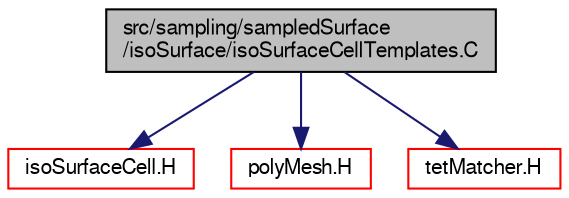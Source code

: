 digraph "src/sampling/sampledSurface/isoSurface/isoSurfaceCellTemplates.C"
{
  bgcolor="transparent";
  edge [fontname="FreeSans",fontsize="10",labelfontname="FreeSans",labelfontsize="10"];
  node [fontname="FreeSans",fontsize="10",shape=record];
  Node0 [label="src/sampling/sampledSurface\l/isoSurface/isoSurfaceCellTemplates.C",height=0.2,width=0.4,color="black", fillcolor="grey75", style="filled", fontcolor="black"];
  Node0 -> Node1 [color="midnightblue",fontsize="10",style="solid",fontname="FreeSans"];
  Node1 [label="isoSurfaceCell.H",height=0.2,width=0.4,color="red",URL="$a14711.html"];
  Node0 -> Node177 [color="midnightblue",fontsize="10",style="solid",fontname="FreeSans"];
  Node177 [label="polyMesh.H",height=0.2,width=0.4,color="red",URL="$a11630.html"];
  Node0 -> Node240 [color="midnightblue",fontsize="10",style="solid",fontname="FreeSans"];
  Node240 [label="tetMatcher.H",height=0.2,width=0.4,color="red",URL="$a11237.html"];
}
